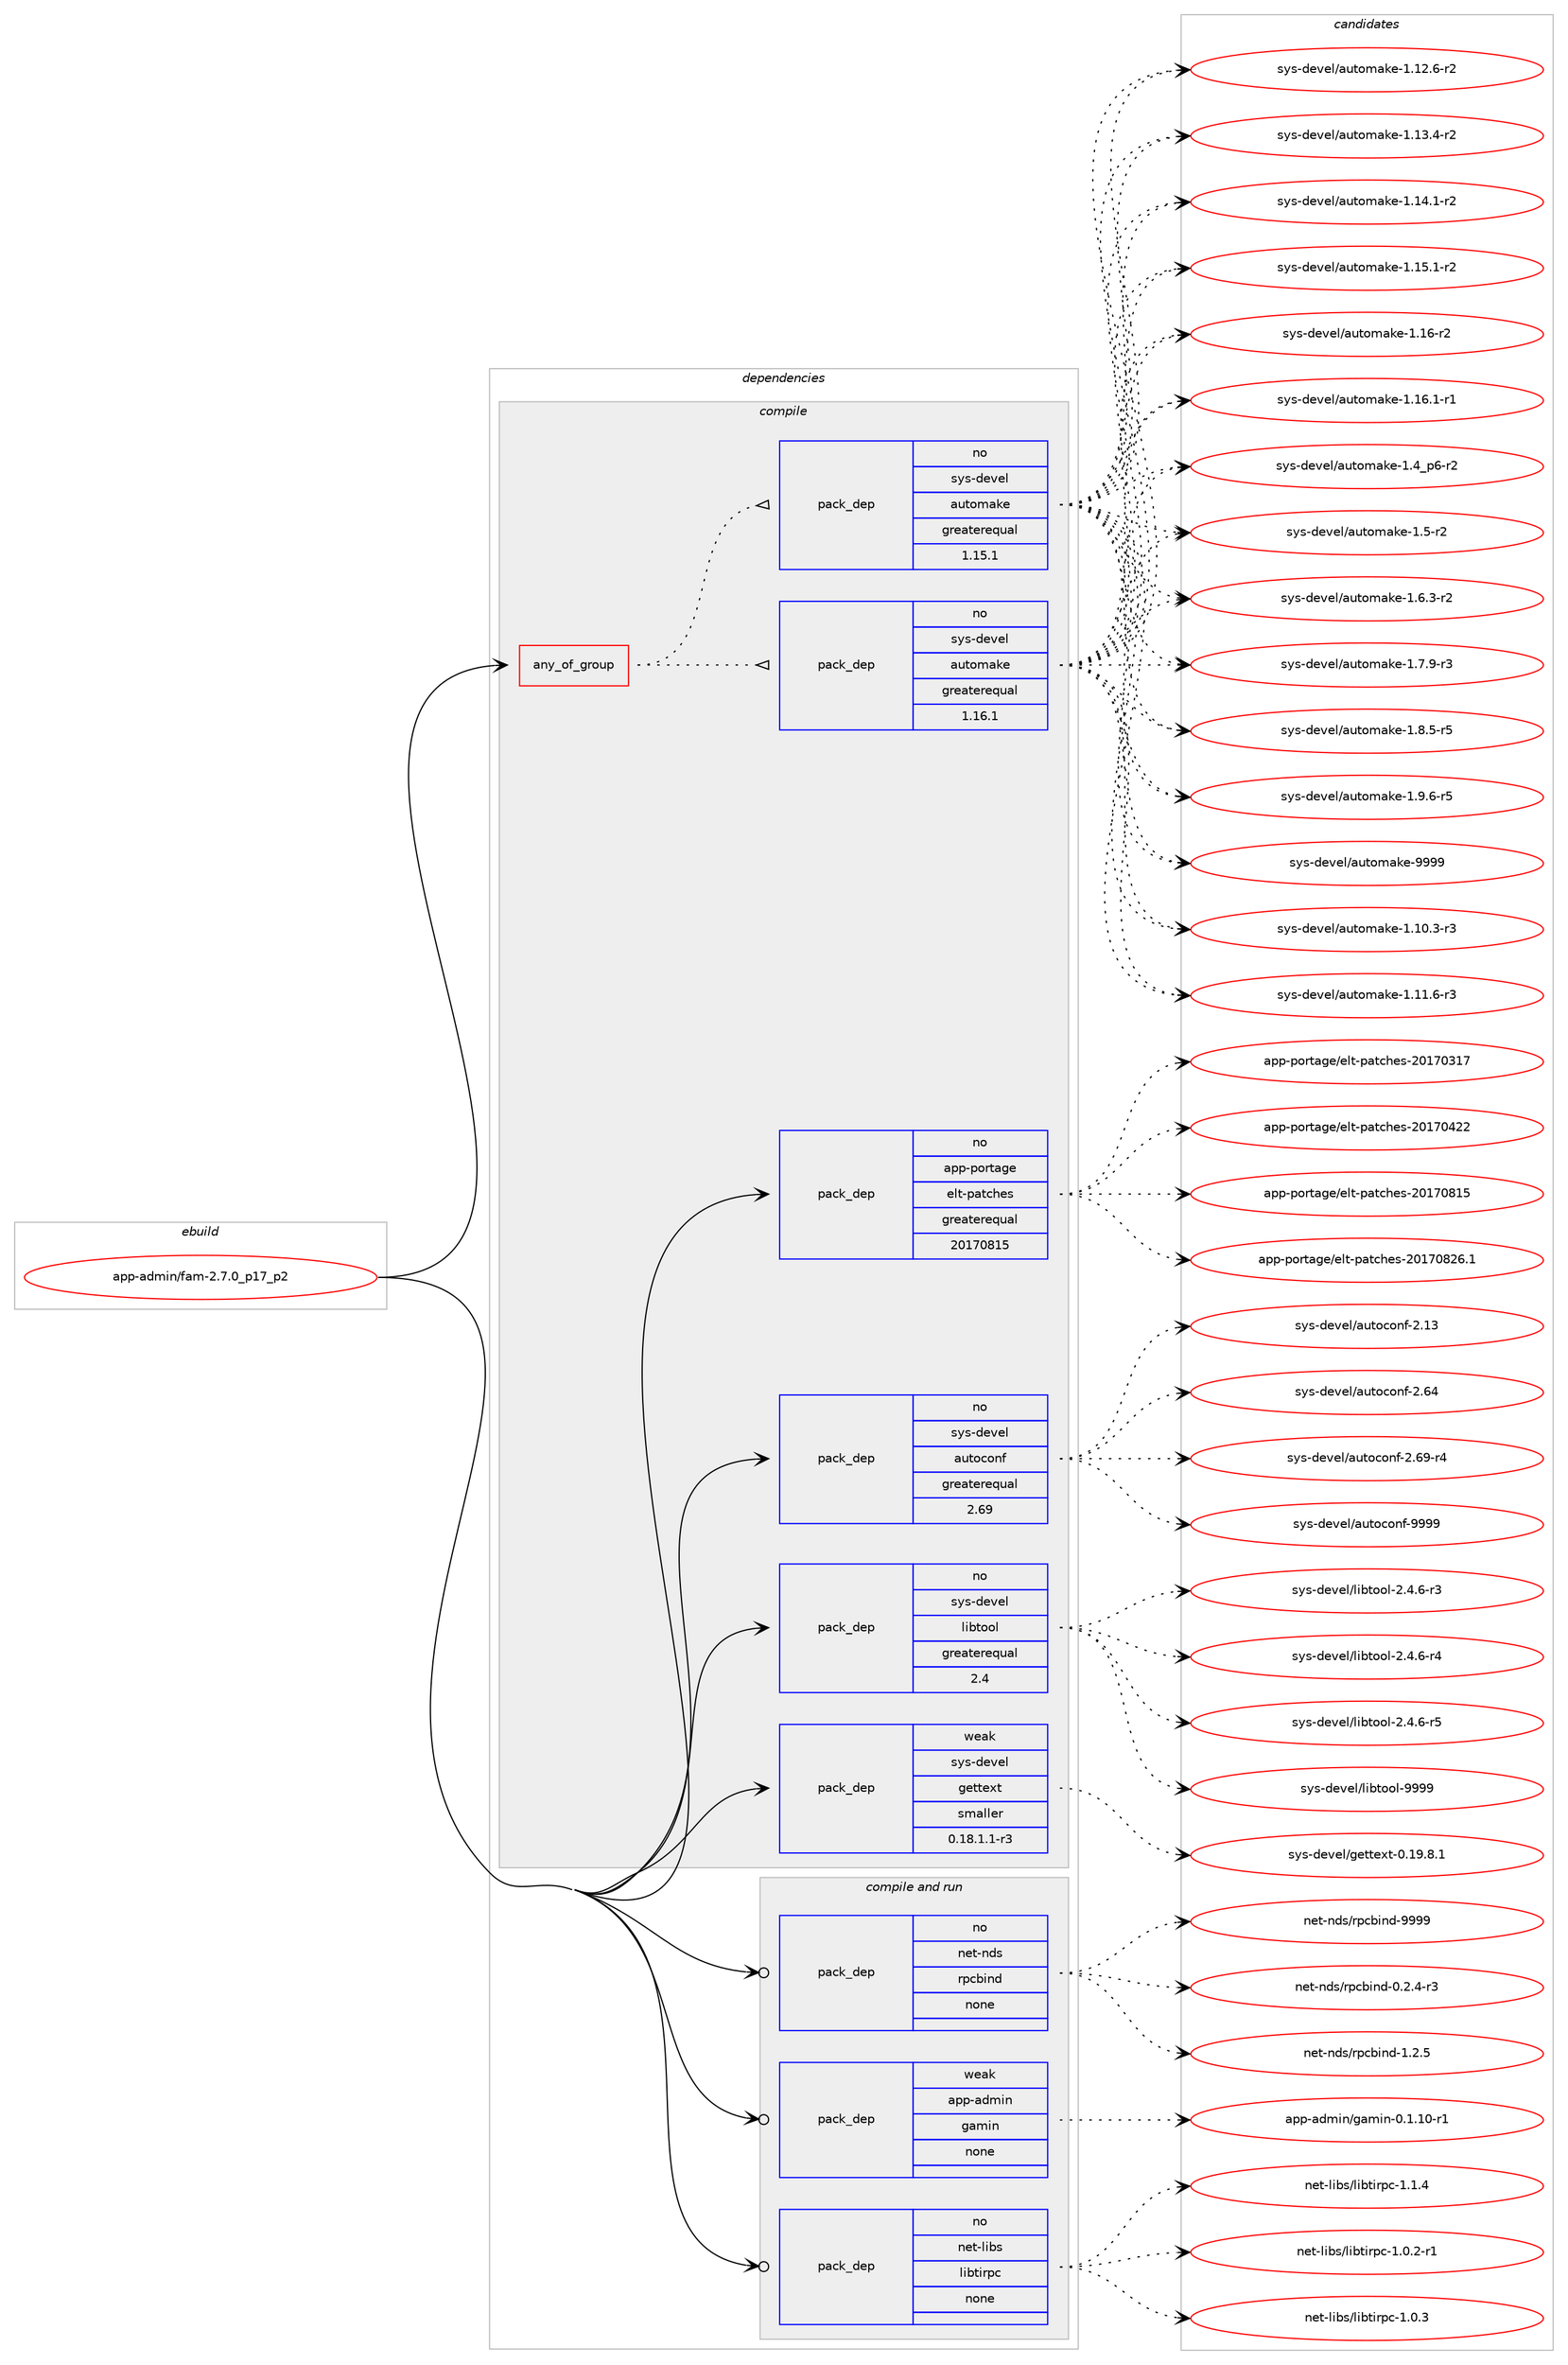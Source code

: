 digraph prolog {

# *************
# Graph options
# *************

newrank=true;
concentrate=true;
compound=true;
graph [rankdir=LR,fontname=Helvetica,fontsize=10,ranksep=1.5];#, ranksep=2.5, nodesep=0.2];
edge  [arrowhead=vee];
node  [fontname=Helvetica,fontsize=10];

# **********
# The ebuild
# **********

subgraph cluster_leftcol {
color=gray;
rank=same;
label=<<i>ebuild</i>>;
id [label="app-admin/fam-2.7.0_p17_p2", color=red, width=4, href="../app-admin/fam-2.7.0_p17_p2.svg"];
}

# ****************
# The dependencies
# ****************

subgraph cluster_midcol {
color=gray;
label=<<i>dependencies</i>>;
subgraph cluster_compile {
fillcolor="#eeeeee";
style=filled;
label=<<i>compile</i>>;
subgraph any21 {
dependency350 [label=<<TABLE BORDER="0" CELLBORDER="1" CELLSPACING="0" CELLPADDING="4"><TR><TD CELLPADDING="10">any_of_group</TD></TR></TABLE>>, shape=none, color=red];subgraph pack284 {
dependency351 [label=<<TABLE BORDER="0" CELLBORDER="1" CELLSPACING="0" CELLPADDING="4" WIDTH="220"><TR><TD ROWSPAN="6" CELLPADDING="30">pack_dep</TD></TR><TR><TD WIDTH="110">no</TD></TR><TR><TD>sys-devel</TD></TR><TR><TD>automake</TD></TR><TR><TD>greaterequal</TD></TR><TR><TD>1.16.1</TD></TR></TABLE>>, shape=none, color=blue];
}
dependency350:e -> dependency351:w [weight=20,style="dotted",arrowhead="oinv"];
subgraph pack285 {
dependency352 [label=<<TABLE BORDER="0" CELLBORDER="1" CELLSPACING="0" CELLPADDING="4" WIDTH="220"><TR><TD ROWSPAN="6" CELLPADDING="30">pack_dep</TD></TR><TR><TD WIDTH="110">no</TD></TR><TR><TD>sys-devel</TD></TR><TR><TD>automake</TD></TR><TR><TD>greaterequal</TD></TR><TR><TD>1.15.1</TD></TR></TABLE>>, shape=none, color=blue];
}
dependency350:e -> dependency352:w [weight=20,style="dotted",arrowhead="oinv"];
}
id:e -> dependency350:w [weight=20,style="solid",arrowhead="vee"];
subgraph pack286 {
dependency353 [label=<<TABLE BORDER="0" CELLBORDER="1" CELLSPACING="0" CELLPADDING="4" WIDTH="220"><TR><TD ROWSPAN="6" CELLPADDING="30">pack_dep</TD></TR><TR><TD WIDTH="110">no</TD></TR><TR><TD>app-portage</TD></TR><TR><TD>elt-patches</TD></TR><TR><TD>greaterequal</TD></TR><TR><TD>20170815</TD></TR></TABLE>>, shape=none, color=blue];
}
id:e -> dependency353:w [weight=20,style="solid",arrowhead="vee"];
subgraph pack287 {
dependency354 [label=<<TABLE BORDER="0" CELLBORDER="1" CELLSPACING="0" CELLPADDING="4" WIDTH="220"><TR><TD ROWSPAN="6" CELLPADDING="30">pack_dep</TD></TR><TR><TD WIDTH="110">no</TD></TR><TR><TD>sys-devel</TD></TR><TR><TD>autoconf</TD></TR><TR><TD>greaterequal</TD></TR><TR><TD>2.69</TD></TR></TABLE>>, shape=none, color=blue];
}
id:e -> dependency354:w [weight=20,style="solid",arrowhead="vee"];
subgraph pack288 {
dependency355 [label=<<TABLE BORDER="0" CELLBORDER="1" CELLSPACING="0" CELLPADDING="4" WIDTH="220"><TR><TD ROWSPAN="6" CELLPADDING="30">pack_dep</TD></TR><TR><TD WIDTH="110">no</TD></TR><TR><TD>sys-devel</TD></TR><TR><TD>libtool</TD></TR><TR><TD>greaterequal</TD></TR><TR><TD>2.4</TD></TR></TABLE>>, shape=none, color=blue];
}
id:e -> dependency355:w [weight=20,style="solid",arrowhead="vee"];
subgraph pack289 {
dependency356 [label=<<TABLE BORDER="0" CELLBORDER="1" CELLSPACING="0" CELLPADDING="4" WIDTH="220"><TR><TD ROWSPAN="6" CELLPADDING="30">pack_dep</TD></TR><TR><TD WIDTH="110">weak</TD></TR><TR><TD>sys-devel</TD></TR><TR><TD>gettext</TD></TR><TR><TD>smaller</TD></TR><TR><TD>0.18.1.1-r3</TD></TR></TABLE>>, shape=none, color=blue];
}
id:e -> dependency356:w [weight=20,style="solid",arrowhead="vee"];
}
subgraph cluster_compileandrun {
fillcolor="#eeeeee";
style=filled;
label=<<i>compile and run</i>>;
subgraph pack290 {
dependency357 [label=<<TABLE BORDER="0" CELLBORDER="1" CELLSPACING="0" CELLPADDING="4" WIDTH="220"><TR><TD ROWSPAN="6" CELLPADDING="30">pack_dep</TD></TR><TR><TD WIDTH="110">no</TD></TR><TR><TD>net-libs</TD></TR><TR><TD>libtirpc</TD></TR><TR><TD>none</TD></TR><TR><TD></TD></TR></TABLE>>, shape=none, color=blue];
}
id:e -> dependency357:w [weight=20,style="solid",arrowhead="odotvee"];
subgraph pack291 {
dependency358 [label=<<TABLE BORDER="0" CELLBORDER="1" CELLSPACING="0" CELLPADDING="4" WIDTH="220"><TR><TD ROWSPAN="6" CELLPADDING="30">pack_dep</TD></TR><TR><TD WIDTH="110">no</TD></TR><TR><TD>net-nds</TD></TR><TR><TD>rpcbind</TD></TR><TR><TD>none</TD></TR><TR><TD></TD></TR></TABLE>>, shape=none, color=blue];
}
id:e -> dependency358:w [weight=20,style="solid",arrowhead="odotvee"];
subgraph pack292 {
dependency359 [label=<<TABLE BORDER="0" CELLBORDER="1" CELLSPACING="0" CELLPADDING="4" WIDTH="220"><TR><TD ROWSPAN="6" CELLPADDING="30">pack_dep</TD></TR><TR><TD WIDTH="110">weak</TD></TR><TR><TD>app-admin</TD></TR><TR><TD>gamin</TD></TR><TR><TD>none</TD></TR><TR><TD></TD></TR></TABLE>>, shape=none, color=blue];
}
id:e -> dependency359:w [weight=20,style="solid",arrowhead="odotvee"];
}
subgraph cluster_run {
fillcolor="#eeeeee";
style=filled;
label=<<i>run</i>>;
}
}

# **************
# The candidates
# **************

subgraph cluster_choices {
rank=same;
color=gray;
label=<<i>candidates</i>>;

subgraph choice284 {
color=black;
nodesep=1;
choice11512111545100101118101108479711711611110997107101454946494846514511451 [label="sys-devel/automake-1.10.3-r3", color=red, width=4,href="../sys-devel/automake-1.10.3-r3.svg"];
choice11512111545100101118101108479711711611110997107101454946494946544511451 [label="sys-devel/automake-1.11.6-r3", color=red, width=4,href="../sys-devel/automake-1.11.6-r3.svg"];
choice11512111545100101118101108479711711611110997107101454946495046544511450 [label="sys-devel/automake-1.12.6-r2", color=red, width=4,href="../sys-devel/automake-1.12.6-r2.svg"];
choice11512111545100101118101108479711711611110997107101454946495146524511450 [label="sys-devel/automake-1.13.4-r2", color=red, width=4,href="../sys-devel/automake-1.13.4-r2.svg"];
choice11512111545100101118101108479711711611110997107101454946495246494511450 [label="sys-devel/automake-1.14.1-r2", color=red, width=4,href="../sys-devel/automake-1.14.1-r2.svg"];
choice11512111545100101118101108479711711611110997107101454946495346494511450 [label="sys-devel/automake-1.15.1-r2", color=red, width=4,href="../sys-devel/automake-1.15.1-r2.svg"];
choice1151211154510010111810110847971171161111099710710145494649544511450 [label="sys-devel/automake-1.16-r2", color=red, width=4,href="../sys-devel/automake-1.16-r2.svg"];
choice11512111545100101118101108479711711611110997107101454946495446494511449 [label="sys-devel/automake-1.16.1-r1", color=red, width=4,href="../sys-devel/automake-1.16.1-r1.svg"];
choice115121115451001011181011084797117116111109971071014549465295112544511450 [label="sys-devel/automake-1.4_p6-r2", color=red, width=4,href="../sys-devel/automake-1.4_p6-r2.svg"];
choice11512111545100101118101108479711711611110997107101454946534511450 [label="sys-devel/automake-1.5-r2", color=red, width=4,href="../sys-devel/automake-1.5-r2.svg"];
choice115121115451001011181011084797117116111109971071014549465446514511450 [label="sys-devel/automake-1.6.3-r2", color=red, width=4,href="../sys-devel/automake-1.6.3-r2.svg"];
choice115121115451001011181011084797117116111109971071014549465546574511451 [label="sys-devel/automake-1.7.9-r3", color=red, width=4,href="../sys-devel/automake-1.7.9-r3.svg"];
choice115121115451001011181011084797117116111109971071014549465646534511453 [label="sys-devel/automake-1.8.5-r5", color=red, width=4,href="../sys-devel/automake-1.8.5-r5.svg"];
choice115121115451001011181011084797117116111109971071014549465746544511453 [label="sys-devel/automake-1.9.6-r5", color=red, width=4,href="../sys-devel/automake-1.9.6-r5.svg"];
choice115121115451001011181011084797117116111109971071014557575757 [label="sys-devel/automake-9999", color=red, width=4,href="../sys-devel/automake-9999.svg"];
dependency351:e -> choice11512111545100101118101108479711711611110997107101454946494846514511451:w [style=dotted,weight="100"];
dependency351:e -> choice11512111545100101118101108479711711611110997107101454946494946544511451:w [style=dotted,weight="100"];
dependency351:e -> choice11512111545100101118101108479711711611110997107101454946495046544511450:w [style=dotted,weight="100"];
dependency351:e -> choice11512111545100101118101108479711711611110997107101454946495146524511450:w [style=dotted,weight="100"];
dependency351:e -> choice11512111545100101118101108479711711611110997107101454946495246494511450:w [style=dotted,weight="100"];
dependency351:e -> choice11512111545100101118101108479711711611110997107101454946495346494511450:w [style=dotted,weight="100"];
dependency351:e -> choice1151211154510010111810110847971171161111099710710145494649544511450:w [style=dotted,weight="100"];
dependency351:e -> choice11512111545100101118101108479711711611110997107101454946495446494511449:w [style=dotted,weight="100"];
dependency351:e -> choice115121115451001011181011084797117116111109971071014549465295112544511450:w [style=dotted,weight="100"];
dependency351:e -> choice11512111545100101118101108479711711611110997107101454946534511450:w [style=dotted,weight="100"];
dependency351:e -> choice115121115451001011181011084797117116111109971071014549465446514511450:w [style=dotted,weight="100"];
dependency351:e -> choice115121115451001011181011084797117116111109971071014549465546574511451:w [style=dotted,weight="100"];
dependency351:e -> choice115121115451001011181011084797117116111109971071014549465646534511453:w [style=dotted,weight="100"];
dependency351:e -> choice115121115451001011181011084797117116111109971071014549465746544511453:w [style=dotted,weight="100"];
dependency351:e -> choice115121115451001011181011084797117116111109971071014557575757:w [style=dotted,weight="100"];
}
subgraph choice285 {
color=black;
nodesep=1;
choice11512111545100101118101108479711711611110997107101454946494846514511451 [label="sys-devel/automake-1.10.3-r3", color=red, width=4,href="../sys-devel/automake-1.10.3-r3.svg"];
choice11512111545100101118101108479711711611110997107101454946494946544511451 [label="sys-devel/automake-1.11.6-r3", color=red, width=4,href="../sys-devel/automake-1.11.6-r3.svg"];
choice11512111545100101118101108479711711611110997107101454946495046544511450 [label="sys-devel/automake-1.12.6-r2", color=red, width=4,href="../sys-devel/automake-1.12.6-r2.svg"];
choice11512111545100101118101108479711711611110997107101454946495146524511450 [label="sys-devel/automake-1.13.4-r2", color=red, width=4,href="../sys-devel/automake-1.13.4-r2.svg"];
choice11512111545100101118101108479711711611110997107101454946495246494511450 [label="sys-devel/automake-1.14.1-r2", color=red, width=4,href="../sys-devel/automake-1.14.1-r2.svg"];
choice11512111545100101118101108479711711611110997107101454946495346494511450 [label="sys-devel/automake-1.15.1-r2", color=red, width=4,href="../sys-devel/automake-1.15.1-r2.svg"];
choice1151211154510010111810110847971171161111099710710145494649544511450 [label="sys-devel/automake-1.16-r2", color=red, width=4,href="../sys-devel/automake-1.16-r2.svg"];
choice11512111545100101118101108479711711611110997107101454946495446494511449 [label="sys-devel/automake-1.16.1-r1", color=red, width=4,href="../sys-devel/automake-1.16.1-r1.svg"];
choice115121115451001011181011084797117116111109971071014549465295112544511450 [label="sys-devel/automake-1.4_p6-r2", color=red, width=4,href="../sys-devel/automake-1.4_p6-r2.svg"];
choice11512111545100101118101108479711711611110997107101454946534511450 [label="sys-devel/automake-1.5-r2", color=red, width=4,href="../sys-devel/automake-1.5-r2.svg"];
choice115121115451001011181011084797117116111109971071014549465446514511450 [label="sys-devel/automake-1.6.3-r2", color=red, width=4,href="../sys-devel/automake-1.6.3-r2.svg"];
choice115121115451001011181011084797117116111109971071014549465546574511451 [label="sys-devel/automake-1.7.9-r3", color=red, width=4,href="../sys-devel/automake-1.7.9-r3.svg"];
choice115121115451001011181011084797117116111109971071014549465646534511453 [label="sys-devel/automake-1.8.5-r5", color=red, width=4,href="../sys-devel/automake-1.8.5-r5.svg"];
choice115121115451001011181011084797117116111109971071014549465746544511453 [label="sys-devel/automake-1.9.6-r5", color=red, width=4,href="../sys-devel/automake-1.9.6-r5.svg"];
choice115121115451001011181011084797117116111109971071014557575757 [label="sys-devel/automake-9999", color=red, width=4,href="../sys-devel/automake-9999.svg"];
dependency352:e -> choice11512111545100101118101108479711711611110997107101454946494846514511451:w [style=dotted,weight="100"];
dependency352:e -> choice11512111545100101118101108479711711611110997107101454946494946544511451:w [style=dotted,weight="100"];
dependency352:e -> choice11512111545100101118101108479711711611110997107101454946495046544511450:w [style=dotted,weight="100"];
dependency352:e -> choice11512111545100101118101108479711711611110997107101454946495146524511450:w [style=dotted,weight="100"];
dependency352:e -> choice11512111545100101118101108479711711611110997107101454946495246494511450:w [style=dotted,weight="100"];
dependency352:e -> choice11512111545100101118101108479711711611110997107101454946495346494511450:w [style=dotted,weight="100"];
dependency352:e -> choice1151211154510010111810110847971171161111099710710145494649544511450:w [style=dotted,weight="100"];
dependency352:e -> choice11512111545100101118101108479711711611110997107101454946495446494511449:w [style=dotted,weight="100"];
dependency352:e -> choice115121115451001011181011084797117116111109971071014549465295112544511450:w [style=dotted,weight="100"];
dependency352:e -> choice11512111545100101118101108479711711611110997107101454946534511450:w [style=dotted,weight="100"];
dependency352:e -> choice115121115451001011181011084797117116111109971071014549465446514511450:w [style=dotted,weight="100"];
dependency352:e -> choice115121115451001011181011084797117116111109971071014549465546574511451:w [style=dotted,weight="100"];
dependency352:e -> choice115121115451001011181011084797117116111109971071014549465646534511453:w [style=dotted,weight="100"];
dependency352:e -> choice115121115451001011181011084797117116111109971071014549465746544511453:w [style=dotted,weight="100"];
dependency352:e -> choice115121115451001011181011084797117116111109971071014557575757:w [style=dotted,weight="100"];
}
subgraph choice286 {
color=black;
nodesep=1;
choice97112112451121111141169710310147101108116451129711699104101115455048495548514955 [label="app-portage/elt-patches-20170317", color=red, width=4,href="../app-portage/elt-patches-20170317.svg"];
choice97112112451121111141169710310147101108116451129711699104101115455048495548525050 [label="app-portage/elt-patches-20170422", color=red, width=4,href="../app-portage/elt-patches-20170422.svg"];
choice97112112451121111141169710310147101108116451129711699104101115455048495548564953 [label="app-portage/elt-patches-20170815", color=red, width=4,href="../app-portage/elt-patches-20170815.svg"];
choice971121124511211111411697103101471011081164511297116991041011154550484955485650544649 [label="app-portage/elt-patches-20170826.1", color=red, width=4,href="../app-portage/elt-patches-20170826.1.svg"];
dependency353:e -> choice97112112451121111141169710310147101108116451129711699104101115455048495548514955:w [style=dotted,weight="100"];
dependency353:e -> choice97112112451121111141169710310147101108116451129711699104101115455048495548525050:w [style=dotted,weight="100"];
dependency353:e -> choice97112112451121111141169710310147101108116451129711699104101115455048495548564953:w [style=dotted,weight="100"];
dependency353:e -> choice971121124511211111411697103101471011081164511297116991041011154550484955485650544649:w [style=dotted,weight="100"];
}
subgraph choice287 {
color=black;
nodesep=1;
choice115121115451001011181011084797117116111991111101024550464951 [label="sys-devel/autoconf-2.13", color=red, width=4,href="../sys-devel/autoconf-2.13.svg"];
choice115121115451001011181011084797117116111991111101024550465452 [label="sys-devel/autoconf-2.64", color=red, width=4,href="../sys-devel/autoconf-2.64.svg"];
choice1151211154510010111810110847971171161119911111010245504654574511452 [label="sys-devel/autoconf-2.69-r4", color=red, width=4,href="../sys-devel/autoconf-2.69-r4.svg"];
choice115121115451001011181011084797117116111991111101024557575757 [label="sys-devel/autoconf-9999", color=red, width=4,href="../sys-devel/autoconf-9999.svg"];
dependency354:e -> choice115121115451001011181011084797117116111991111101024550464951:w [style=dotted,weight="100"];
dependency354:e -> choice115121115451001011181011084797117116111991111101024550465452:w [style=dotted,weight="100"];
dependency354:e -> choice1151211154510010111810110847971171161119911111010245504654574511452:w [style=dotted,weight="100"];
dependency354:e -> choice115121115451001011181011084797117116111991111101024557575757:w [style=dotted,weight="100"];
}
subgraph choice288 {
color=black;
nodesep=1;
choice1151211154510010111810110847108105981161111111084550465246544511451 [label="sys-devel/libtool-2.4.6-r3", color=red, width=4,href="../sys-devel/libtool-2.4.6-r3.svg"];
choice1151211154510010111810110847108105981161111111084550465246544511452 [label="sys-devel/libtool-2.4.6-r4", color=red, width=4,href="../sys-devel/libtool-2.4.6-r4.svg"];
choice1151211154510010111810110847108105981161111111084550465246544511453 [label="sys-devel/libtool-2.4.6-r5", color=red, width=4,href="../sys-devel/libtool-2.4.6-r5.svg"];
choice1151211154510010111810110847108105981161111111084557575757 [label="sys-devel/libtool-9999", color=red, width=4,href="../sys-devel/libtool-9999.svg"];
dependency355:e -> choice1151211154510010111810110847108105981161111111084550465246544511451:w [style=dotted,weight="100"];
dependency355:e -> choice1151211154510010111810110847108105981161111111084550465246544511452:w [style=dotted,weight="100"];
dependency355:e -> choice1151211154510010111810110847108105981161111111084550465246544511453:w [style=dotted,weight="100"];
dependency355:e -> choice1151211154510010111810110847108105981161111111084557575757:w [style=dotted,weight="100"];
}
subgraph choice289 {
color=black;
nodesep=1;
choice1151211154510010111810110847103101116116101120116454846495746564649 [label="sys-devel/gettext-0.19.8.1", color=red, width=4,href="../sys-devel/gettext-0.19.8.1.svg"];
dependency356:e -> choice1151211154510010111810110847103101116116101120116454846495746564649:w [style=dotted,weight="100"];
}
subgraph choice290 {
color=black;
nodesep=1;
choice11010111645108105981154710810598116105114112994549464846504511449 [label="net-libs/libtirpc-1.0.2-r1", color=red, width=4,href="../net-libs/libtirpc-1.0.2-r1.svg"];
choice1101011164510810598115471081059811610511411299454946484651 [label="net-libs/libtirpc-1.0.3", color=red, width=4,href="../net-libs/libtirpc-1.0.3.svg"];
choice1101011164510810598115471081059811610511411299454946494652 [label="net-libs/libtirpc-1.1.4", color=red, width=4,href="../net-libs/libtirpc-1.1.4.svg"];
dependency357:e -> choice11010111645108105981154710810598116105114112994549464846504511449:w [style=dotted,weight="100"];
dependency357:e -> choice1101011164510810598115471081059811610511411299454946484651:w [style=dotted,weight="100"];
dependency357:e -> choice1101011164510810598115471081059811610511411299454946494652:w [style=dotted,weight="100"];
}
subgraph choice291 {
color=black;
nodesep=1;
choice110101116451101001154711411299981051101004548465046524511451 [label="net-nds/rpcbind-0.2.4-r3", color=red, width=4,href="../net-nds/rpcbind-0.2.4-r3.svg"];
choice11010111645110100115471141129998105110100454946504653 [label="net-nds/rpcbind-1.2.5", color=red, width=4,href="../net-nds/rpcbind-1.2.5.svg"];
choice110101116451101001154711411299981051101004557575757 [label="net-nds/rpcbind-9999", color=red, width=4,href="../net-nds/rpcbind-9999.svg"];
dependency358:e -> choice110101116451101001154711411299981051101004548465046524511451:w [style=dotted,weight="100"];
dependency358:e -> choice11010111645110100115471141129998105110100454946504653:w [style=dotted,weight="100"];
dependency358:e -> choice110101116451101001154711411299981051101004557575757:w [style=dotted,weight="100"];
}
subgraph choice292 {
color=black;
nodesep=1;
choice9711211245971001091051104710397109105110454846494649484511449 [label="app-admin/gamin-0.1.10-r1", color=red, width=4,href="../app-admin/gamin-0.1.10-r1.svg"];
dependency359:e -> choice9711211245971001091051104710397109105110454846494649484511449:w [style=dotted,weight="100"];
}
}

}
